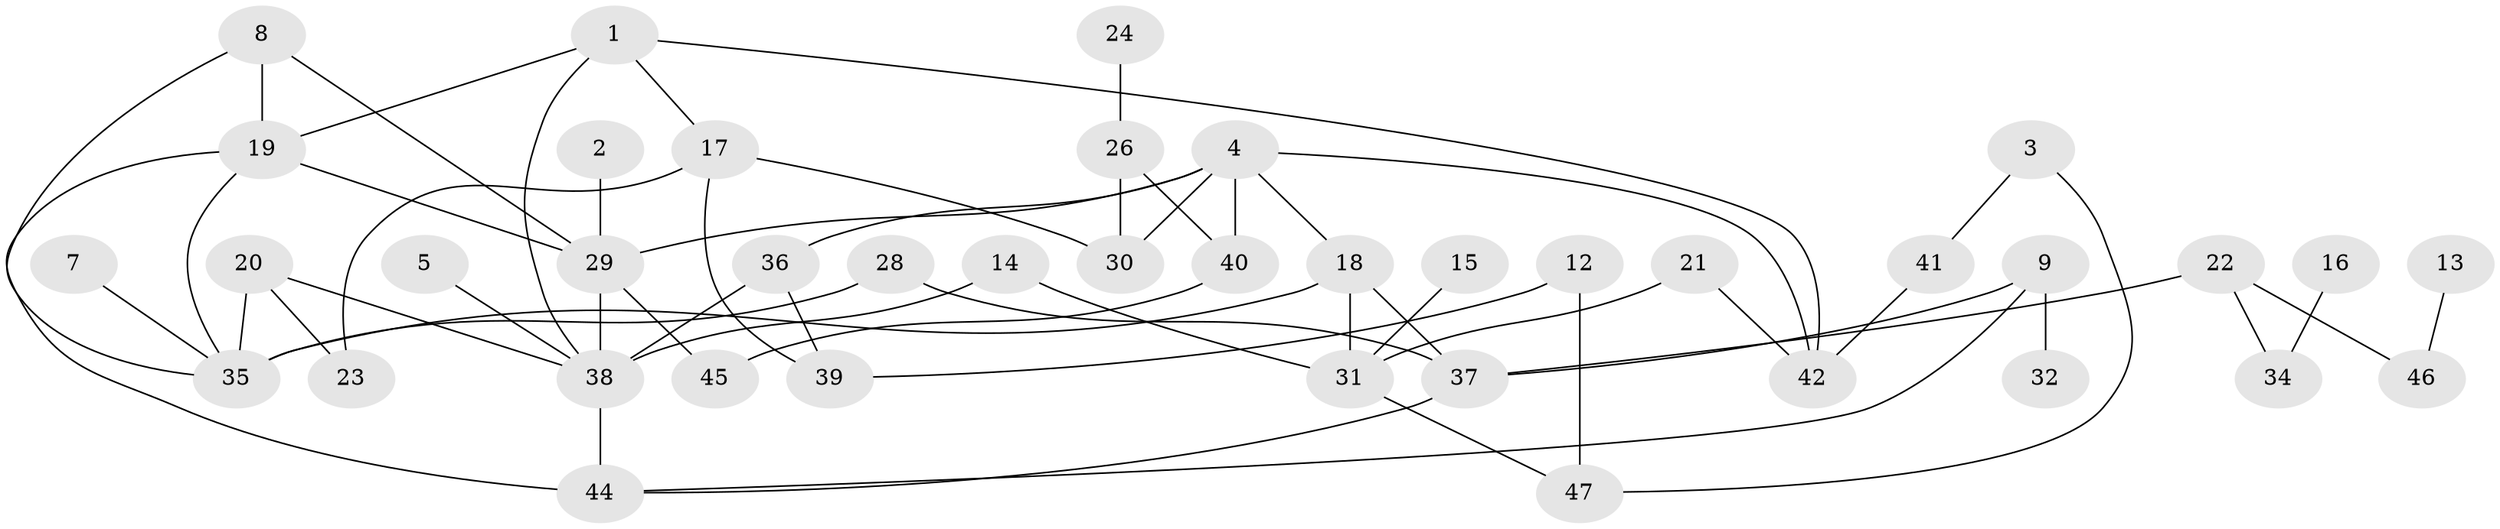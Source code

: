 // original degree distribution, {3: 0.24731182795698925, 1: 0.21505376344086022, 4: 0.13978494623655913, 2: 0.25806451612903225, 5: 0.021505376344086023, 0: 0.07526881720430108, 8: 0.010752688172043012, 7: 0.010752688172043012, 6: 0.021505376344086023}
// Generated by graph-tools (version 1.1) at 2025/35/03/04/25 23:35:49]
// undirected, 40 vertices, 59 edges
graph export_dot {
  node [color=gray90,style=filled];
  1;
  2;
  3;
  4;
  5;
  7;
  8;
  9;
  12;
  13;
  14;
  15;
  16;
  17;
  18;
  19;
  20;
  21;
  22;
  23;
  24;
  26;
  28;
  29;
  30;
  31;
  32;
  34;
  35;
  36;
  37;
  38;
  39;
  40;
  41;
  42;
  44;
  45;
  46;
  47;
  1 -- 17 [weight=1.0];
  1 -- 19 [weight=1.0];
  1 -- 38 [weight=1.0];
  1 -- 42 [weight=1.0];
  2 -- 29 [weight=2.0];
  3 -- 41 [weight=1.0];
  3 -- 47 [weight=1.0];
  4 -- 18 [weight=1.0];
  4 -- 29 [weight=1.0];
  4 -- 30 [weight=1.0];
  4 -- 36 [weight=1.0];
  4 -- 40 [weight=1.0];
  4 -- 42 [weight=1.0];
  5 -- 38 [weight=1.0];
  7 -- 35 [weight=1.0];
  8 -- 19 [weight=1.0];
  8 -- 29 [weight=1.0];
  8 -- 35 [weight=1.0];
  9 -- 32 [weight=1.0];
  9 -- 37 [weight=1.0];
  9 -- 44 [weight=2.0];
  12 -- 39 [weight=1.0];
  12 -- 47 [weight=1.0];
  13 -- 46 [weight=1.0];
  14 -- 31 [weight=1.0];
  14 -- 38 [weight=1.0];
  15 -- 31 [weight=1.0];
  16 -- 34 [weight=1.0];
  17 -- 23 [weight=1.0];
  17 -- 30 [weight=1.0];
  17 -- 39 [weight=1.0];
  18 -- 31 [weight=2.0];
  18 -- 35 [weight=1.0];
  18 -- 37 [weight=1.0];
  19 -- 29 [weight=1.0];
  19 -- 35 [weight=1.0];
  19 -- 44 [weight=1.0];
  20 -- 23 [weight=1.0];
  20 -- 35 [weight=2.0];
  20 -- 38 [weight=1.0];
  21 -- 31 [weight=1.0];
  21 -- 42 [weight=1.0];
  22 -- 34 [weight=1.0];
  22 -- 37 [weight=1.0];
  22 -- 46 [weight=1.0];
  24 -- 26 [weight=1.0];
  26 -- 30 [weight=1.0];
  26 -- 40 [weight=1.0];
  28 -- 35 [weight=2.0];
  28 -- 37 [weight=1.0];
  29 -- 38 [weight=1.0];
  29 -- 45 [weight=1.0];
  31 -- 47 [weight=1.0];
  36 -- 38 [weight=1.0];
  36 -- 39 [weight=1.0];
  37 -- 44 [weight=1.0];
  38 -- 44 [weight=3.0];
  40 -- 45 [weight=1.0];
  41 -- 42 [weight=1.0];
}
